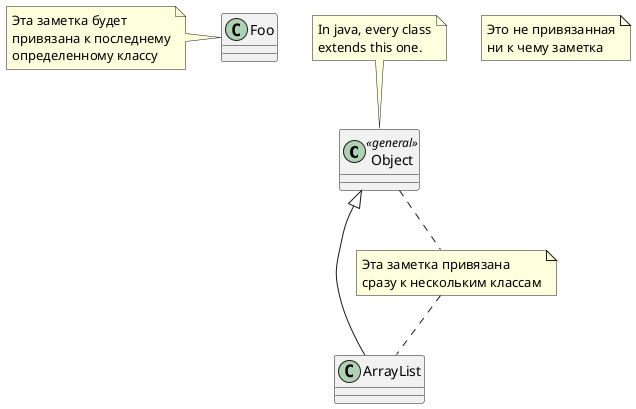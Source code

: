@startuml
class Object << general >>
Object <|--- ArrayList

note top of Object : In java, every class\nextends this one.

note "Это не привязанная\nни к чему заметка" as N1
note "Эта заметка привязана\nсразу к нескольким классам" as N2
Object .. N2
N2 .. ArrayList

class Foo
note left: Эта заметка будет\nпривязана к последнему\nопределенному классу
@enduml